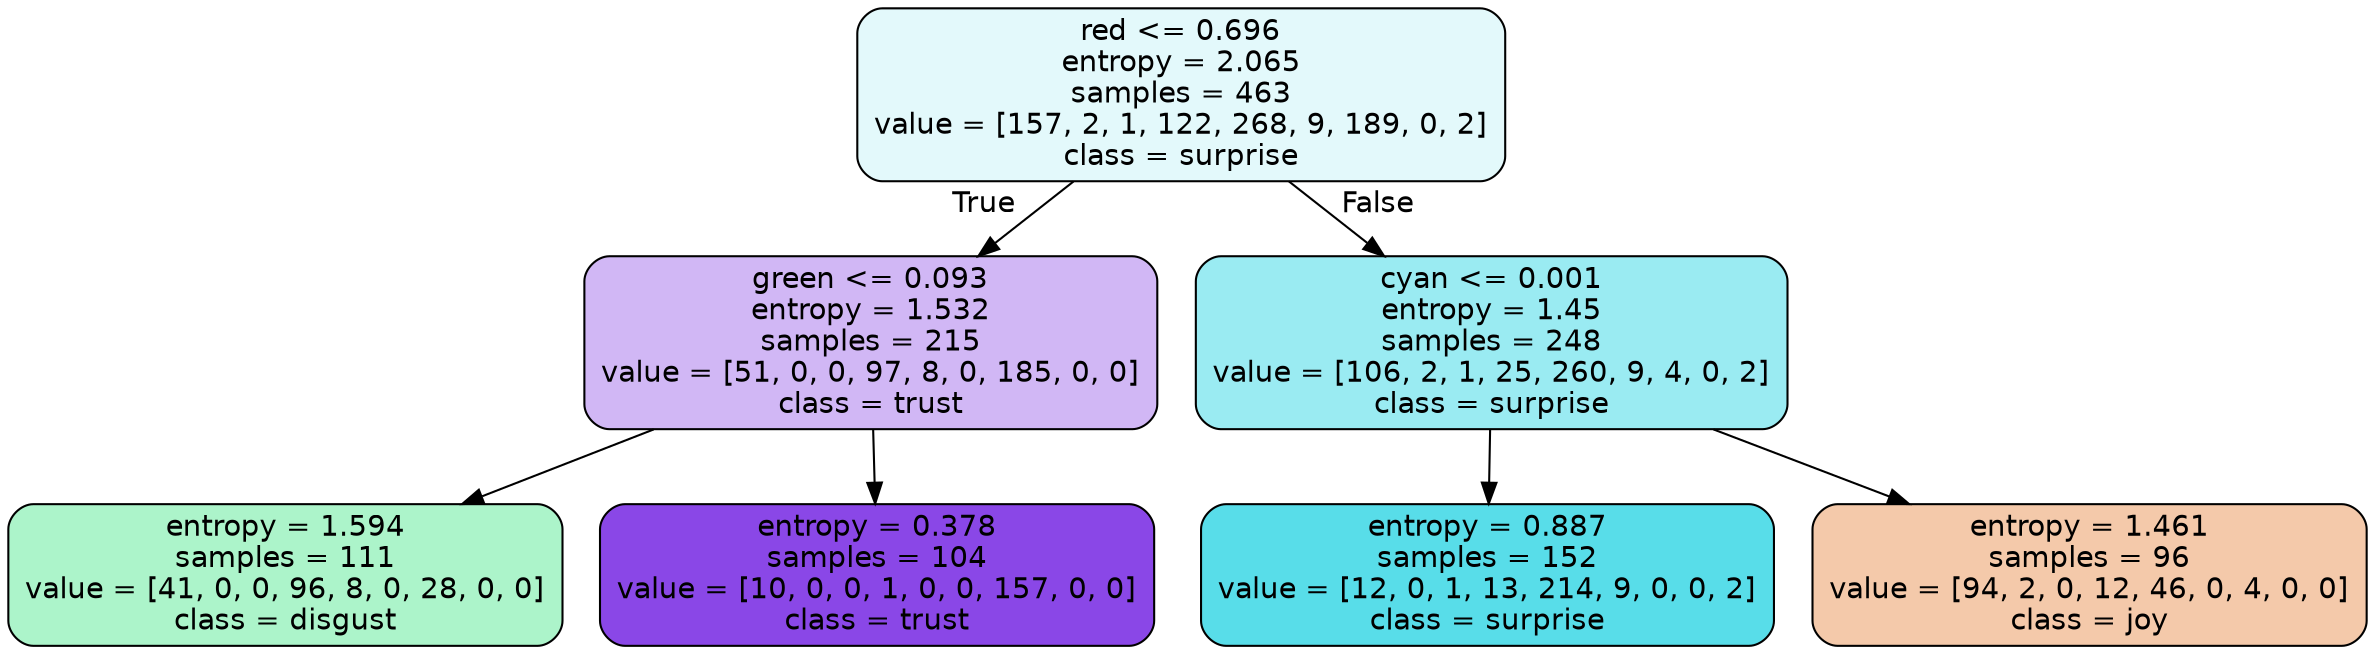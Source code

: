 digraph Tree {
node [shape=box, style="filled, rounded", color="black", fontname=helvetica] ;
edge [fontname=helvetica] ;
0 [label="red <= 0.696\nentropy = 2.065\nsamples = 463\nvalue = [157, 2, 1, 122, 268, 9, 189, 0, 2]\nclass = surprise", fillcolor="#39d7e524"] ;
1 [label="green <= 0.093\nentropy = 1.532\nsamples = 215\nvalue = [51, 0, 0, 97, 8, 0, 185, 0, 0]\nclass = trust", fillcolor="#8139e55c"] ;
0 -> 1 [labeldistance=2.5, labelangle=45, headlabel="True"] ;
2 [label="entropy = 1.594\nsamples = 111\nvalue = [41, 0, 0, 96, 8, 0, 28, 0, 0]\nclass = disgust", fillcolor="#39e5816a"] ;
1 -> 2 ;
3 [label="entropy = 0.378\nsamples = 104\nvalue = [10, 0, 0, 1, 0, 0, 157, 0, 0]\nclass = trust", fillcolor="#8139e5ed"] ;
1 -> 3 ;
4 [label="cyan <= 0.001\nentropy = 1.45\nsamples = 248\nvalue = [106, 2, 1, 25, 260, 9, 4, 0, 2]\nclass = surprise", fillcolor="#39d7e582"] ;
0 -> 4 [labeldistance=2.5, labelangle=-45, headlabel="False"] ;
5 [label="entropy = 0.887\nsamples = 152\nvalue = [12, 0, 1, 13, 214, 9, 0, 0, 2]\nclass = surprise", fillcolor="#39d7e5d7"] ;
4 -> 5 ;
6 [label="entropy = 1.461\nsamples = 96\nvalue = [94, 2, 0, 12, 46, 0, 4, 0, 0]\nclass = joy", fillcolor="#e581396d"] ;
4 -> 6 ;
}